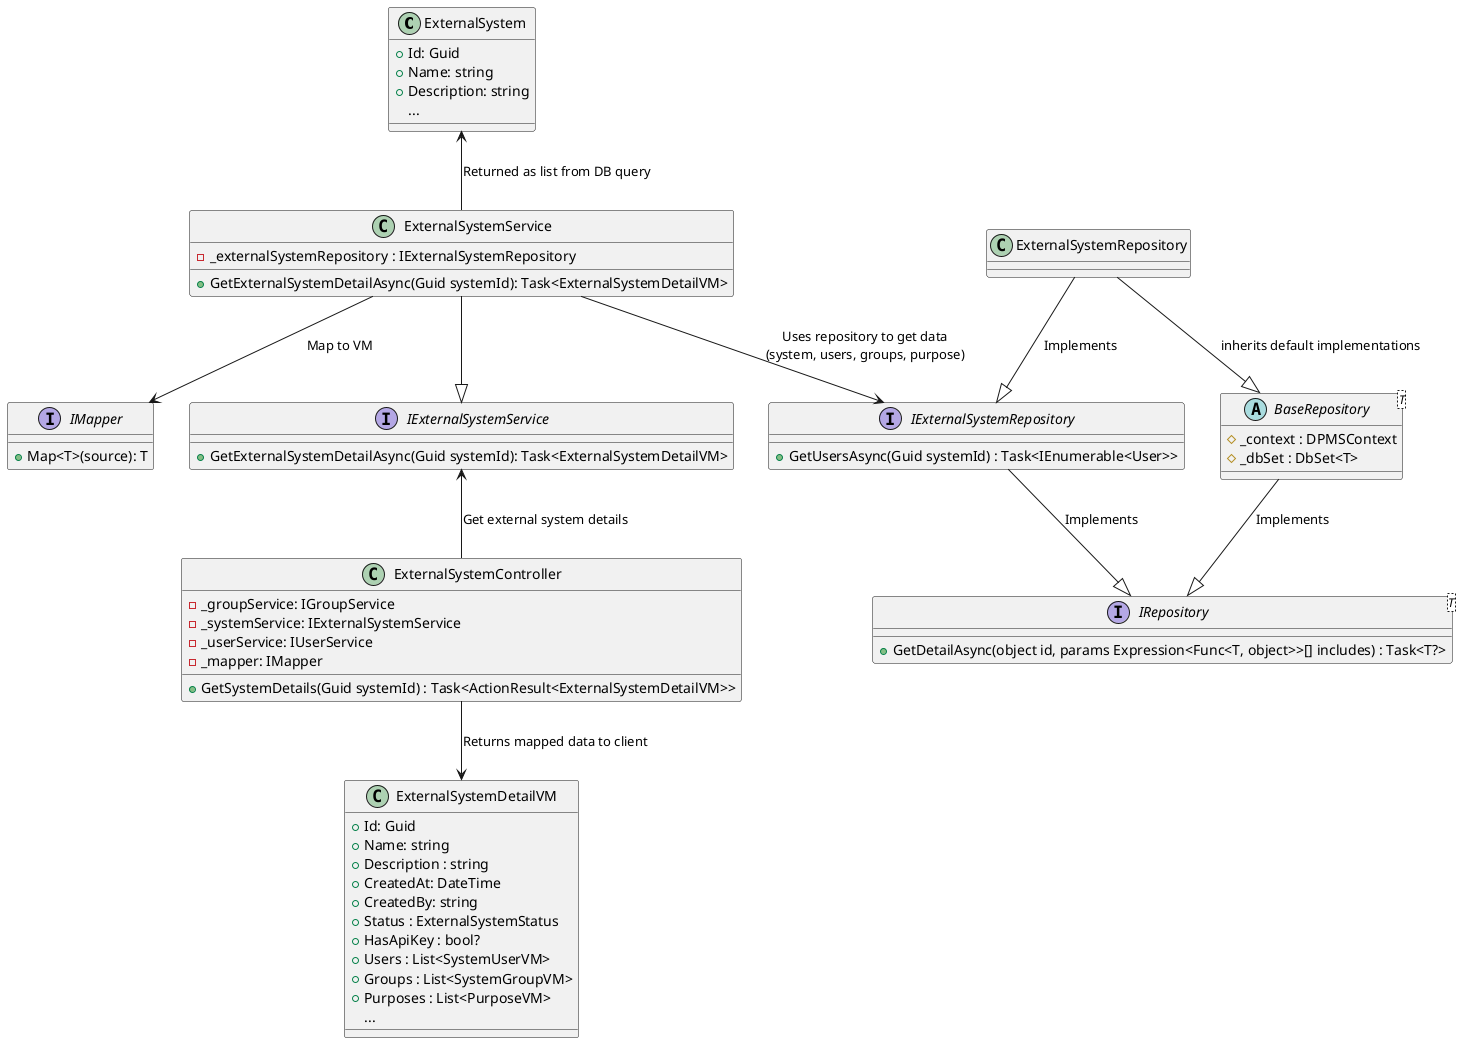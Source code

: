 @startuml

' Entity
class ExternalSystem {
    +Id: Guid
    +Name: string
    +Description: string
    ...
}

' ViewModel
class ExternalSystemDetailVM {
    +Id: Guid
    +Name: string
    +Description : string
    +CreatedAt: DateTime
    +CreatedBy: string
    +Status : ExternalSystemStatus
    +HasApiKey : bool?
    +Users : List<SystemUserVM>
    +Groups : List<SystemGroupVM>
    +Purposes : List<PurposeVM>
    ...
}

' Service Layer
interface IExternalSystemService {
    +GetExternalSystemDetailAsync(Guid systemId): Task<ExternalSystemDetailVM>
}

interface IRepository<T> {
    +GetDetailAsync(object id, params Expression<Func<T, object>>[] includes) : Task<T?>
}

abstract class BaseRepository<T> {
    #_context : DPMSContext
    #_dbSet : DbSet<T>
}

interface IExternalSystemRepository {
    +GetUsersAsync(Guid systemId) : Task<IEnumerable<User>>
}

class ExternalSystemRepository {
}

class ExternalSystemService {
    -_externalSystemRepository : IExternalSystemRepository

    +GetExternalSystemDetailAsync(Guid systemId): Task<ExternalSystemDetailVM>
}

' Mapper
interface IMapper {
    +Map<T>(source): T
}

' Controller
class ExternalSystemController {
    +GetSystemDetails(Guid systemId) : Task<ActionResult<ExternalSystemDetailVM>>

    -_groupService: IGroupService
    -_systemService: IExternalSystemService
    -_userService: IUserService
    -_mapper: IMapper
}

' Relationships (with comments on arrows)
' ExternalSystemController --> 
ExternalSystemRepository --|> IExternalSystemRepository : "Implements"
ExternalSystemRepository --|> BaseRepository : "inherits default implementations"
BaseRepository --|> IRepository : "Implements"
IExternalSystemRepository --|> IRepository : "Implements"
ExternalSystemService --> IExternalSystemRepository : "Uses repository to get data\n(system, users, groups, purpose)"
ExternalSystemService --> IMapper : Map to VM

ExternalSystem <-- ExternalSystemService : "Returned as list from DB query"
ExternalSystemService --|> IExternalSystemService

IExternalSystemService <-- ExternalSystemController : "Get external system details"
ExternalSystemController --> ExternalSystemDetailVM : "Returns mapped data to client"

@enduml
